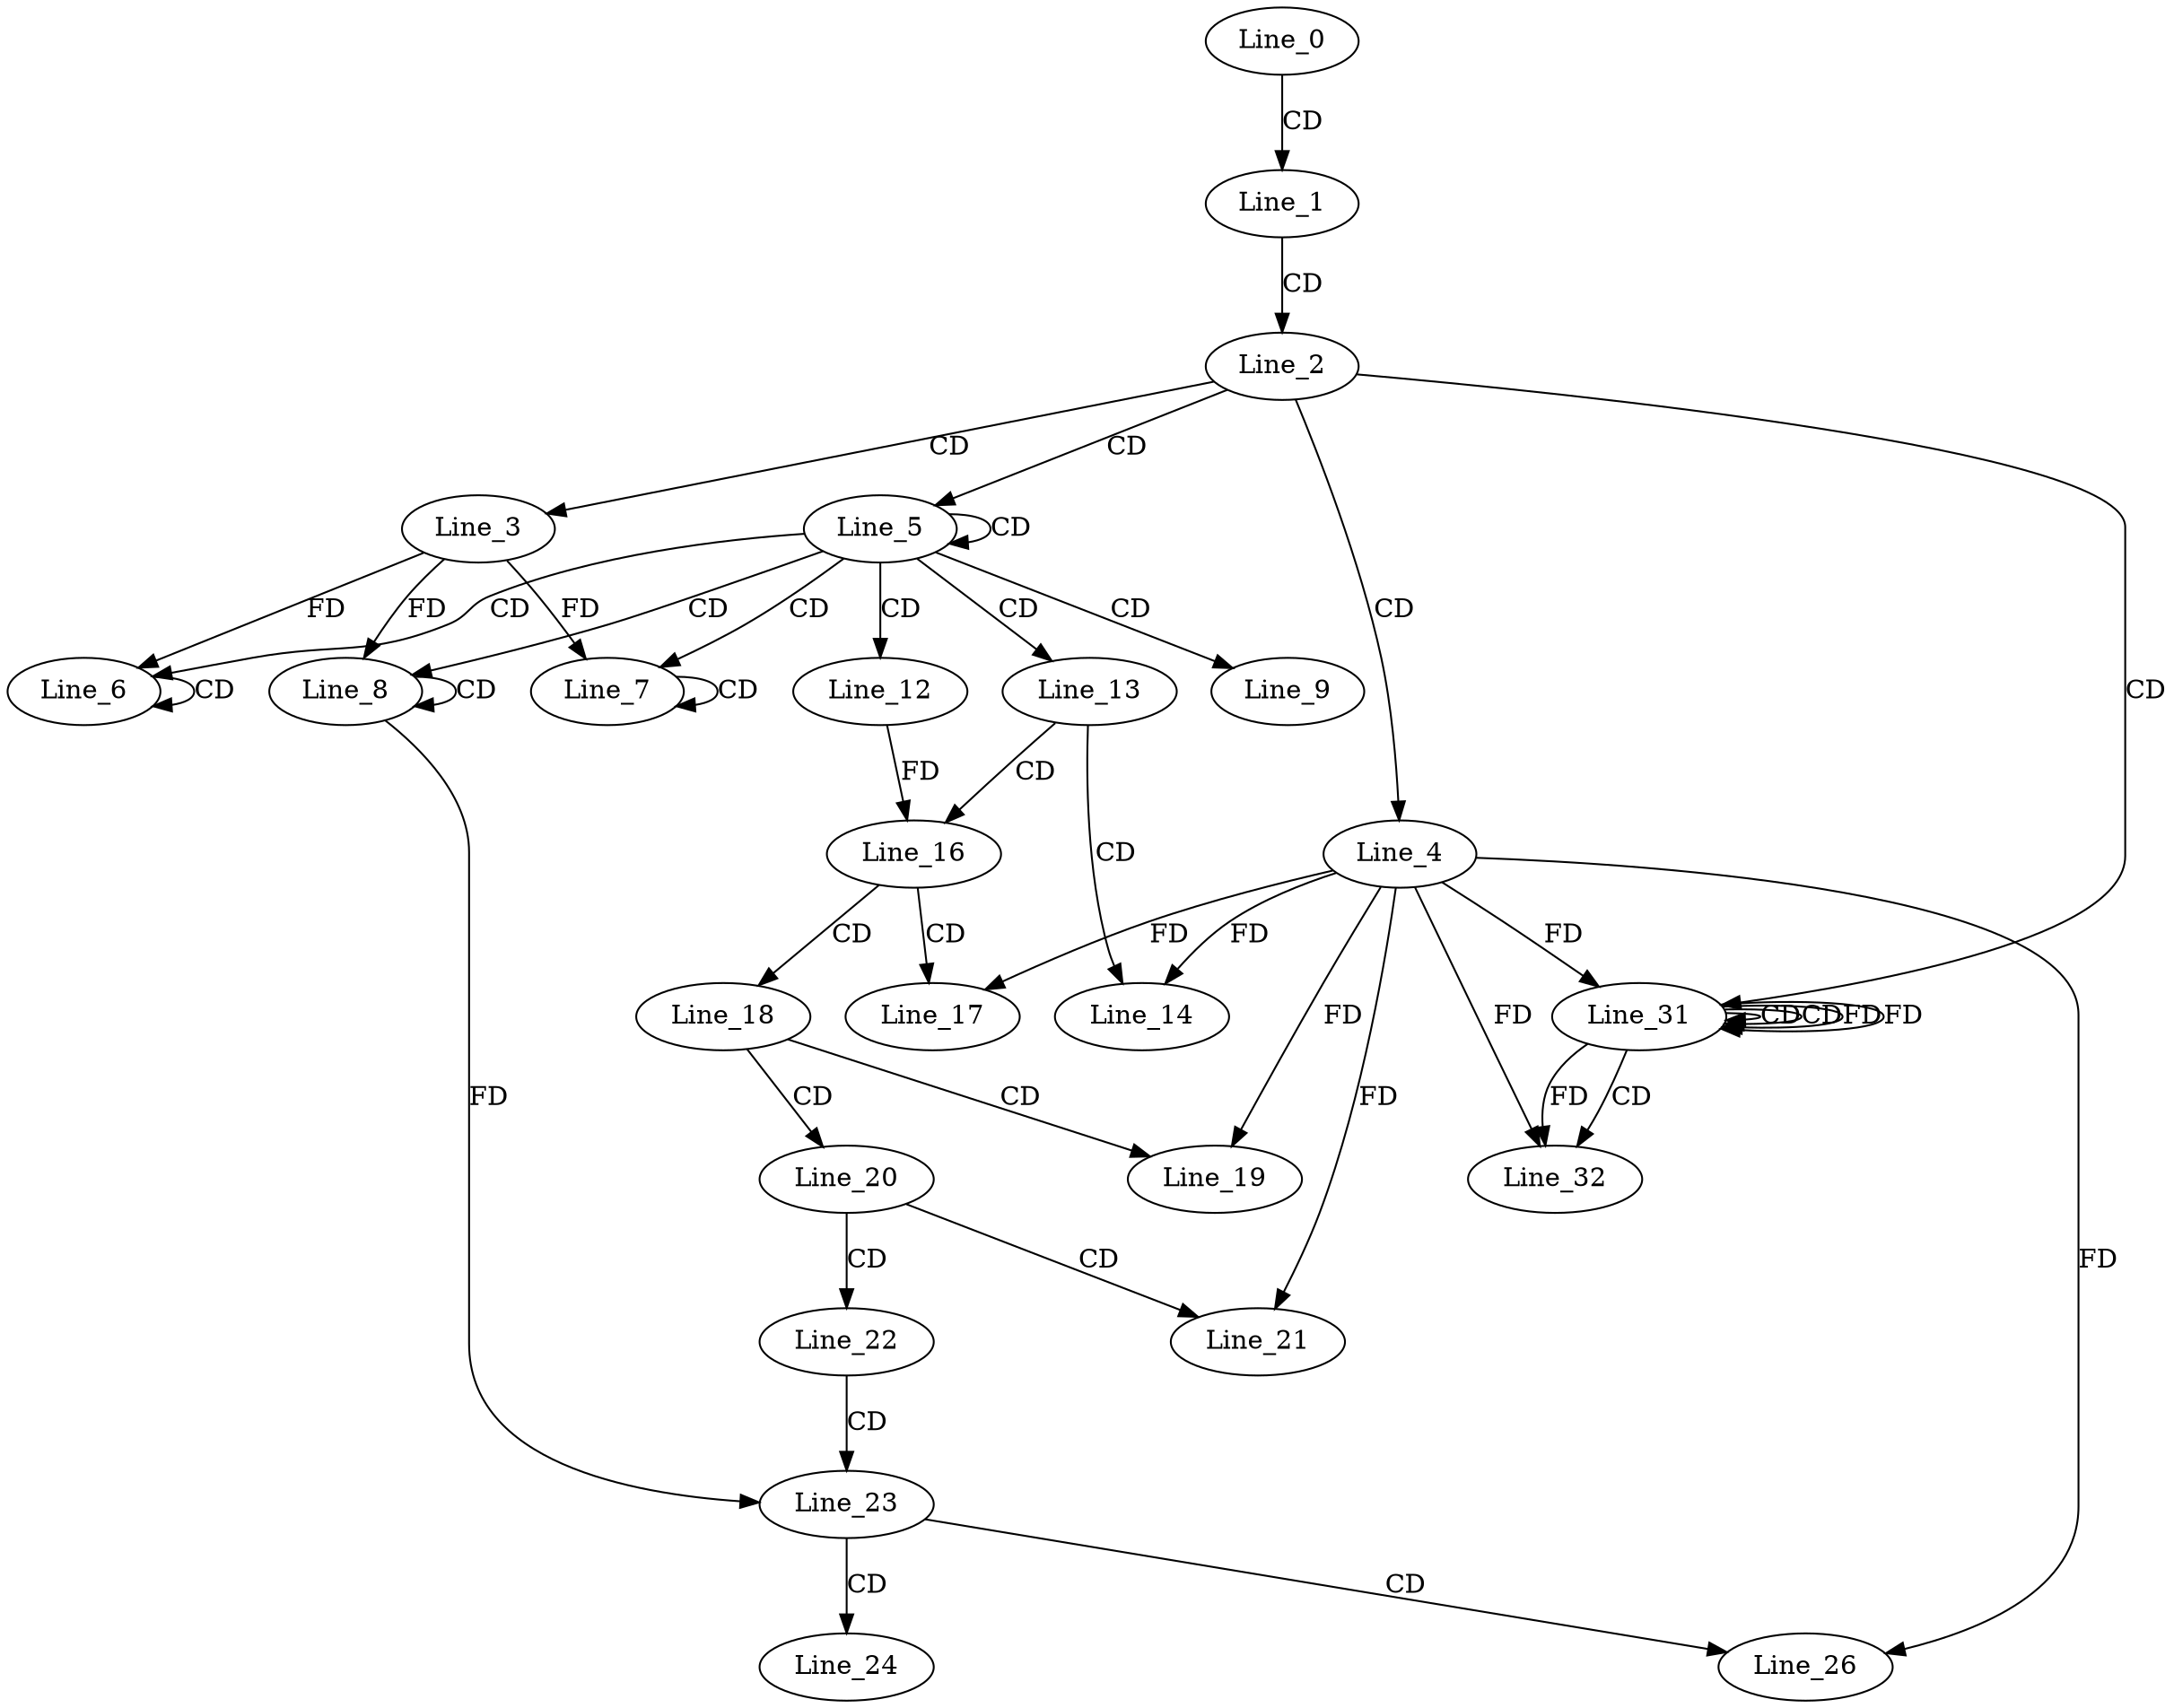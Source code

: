 digraph G {
  Line_0;
  Line_1;
  Line_2;
  Line_3;
  Line_4;
  Line_5;
  Line_6;
  Line_6;
  Line_7;
  Line_7;
  Line_8;
  Line_8;
  Line_9;
  Line_12;
  Line_13;
  Line_14;
  Line_16;
  Line_17;
  Line_18;
  Line_19;
  Line_20;
  Line_21;
  Line_22;
  Line_23;
  Line_24;
  Line_26;
  Line_31;
  Line_31;
  Line_31;
  Line_31;
  Line_32;
  Line_32;
  Line_0 -> Line_1 [ label="CD" ];
  Line_1 -> Line_2 [ label="CD" ];
  Line_2 -> Line_3 [ label="CD" ];
  Line_2 -> Line_4 [ label="CD" ];
  Line_2 -> Line_5 [ label="CD" ];
  Line_5 -> Line_5 [ label="CD" ];
  Line_5 -> Line_6 [ label="CD" ];
  Line_6 -> Line_6 [ label="CD" ];
  Line_3 -> Line_6 [ label="FD" ];
  Line_5 -> Line_7 [ label="CD" ];
  Line_7 -> Line_7 [ label="CD" ];
  Line_3 -> Line_7 [ label="FD" ];
  Line_5 -> Line_8 [ label="CD" ];
  Line_8 -> Line_8 [ label="CD" ];
  Line_3 -> Line_8 [ label="FD" ];
  Line_5 -> Line_9 [ label="CD" ];
  Line_5 -> Line_12 [ label="CD" ];
  Line_5 -> Line_13 [ label="CD" ];
  Line_13 -> Line_14 [ label="CD" ];
  Line_4 -> Line_14 [ label="FD" ];
  Line_13 -> Line_16 [ label="CD" ];
  Line_12 -> Line_16 [ label="FD" ];
  Line_16 -> Line_17 [ label="CD" ];
  Line_4 -> Line_17 [ label="FD" ];
  Line_16 -> Line_18 [ label="CD" ];
  Line_18 -> Line_19 [ label="CD" ];
  Line_4 -> Line_19 [ label="FD" ];
  Line_18 -> Line_20 [ label="CD" ];
  Line_20 -> Line_21 [ label="CD" ];
  Line_4 -> Line_21 [ label="FD" ];
  Line_20 -> Line_22 [ label="CD" ];
  Line_22 -> Line_23 [ label="CD" ];
  Line_8 -> Line_23 [ label="FD" ];
  Line_23 -> Line_24 [ label="CD" ];
  Line_23 -> Line_26 [ label="CD" ];
  Line_4 -> Line_26 [ label="FD" ];
  Line_2 -> Line_31 [ label="CD" ];
  Line_31 -> Line_31 [ label="CD" ];
  Line_31 -> Line_31 [ label="CD" ];
  Line_4 -> Line_31 [ label="FD" ];
  Line_31 -> Line_31 [ label="FD" ];
  Line_31 -> Line_32 [ label="CD" ];
  Line_4 -> Line_32 [ label="FD" ];
  Line_31 -> Line_32 [ label="FD" ];
  Line_31 -> Line_31 [ label="FD" ];
}
